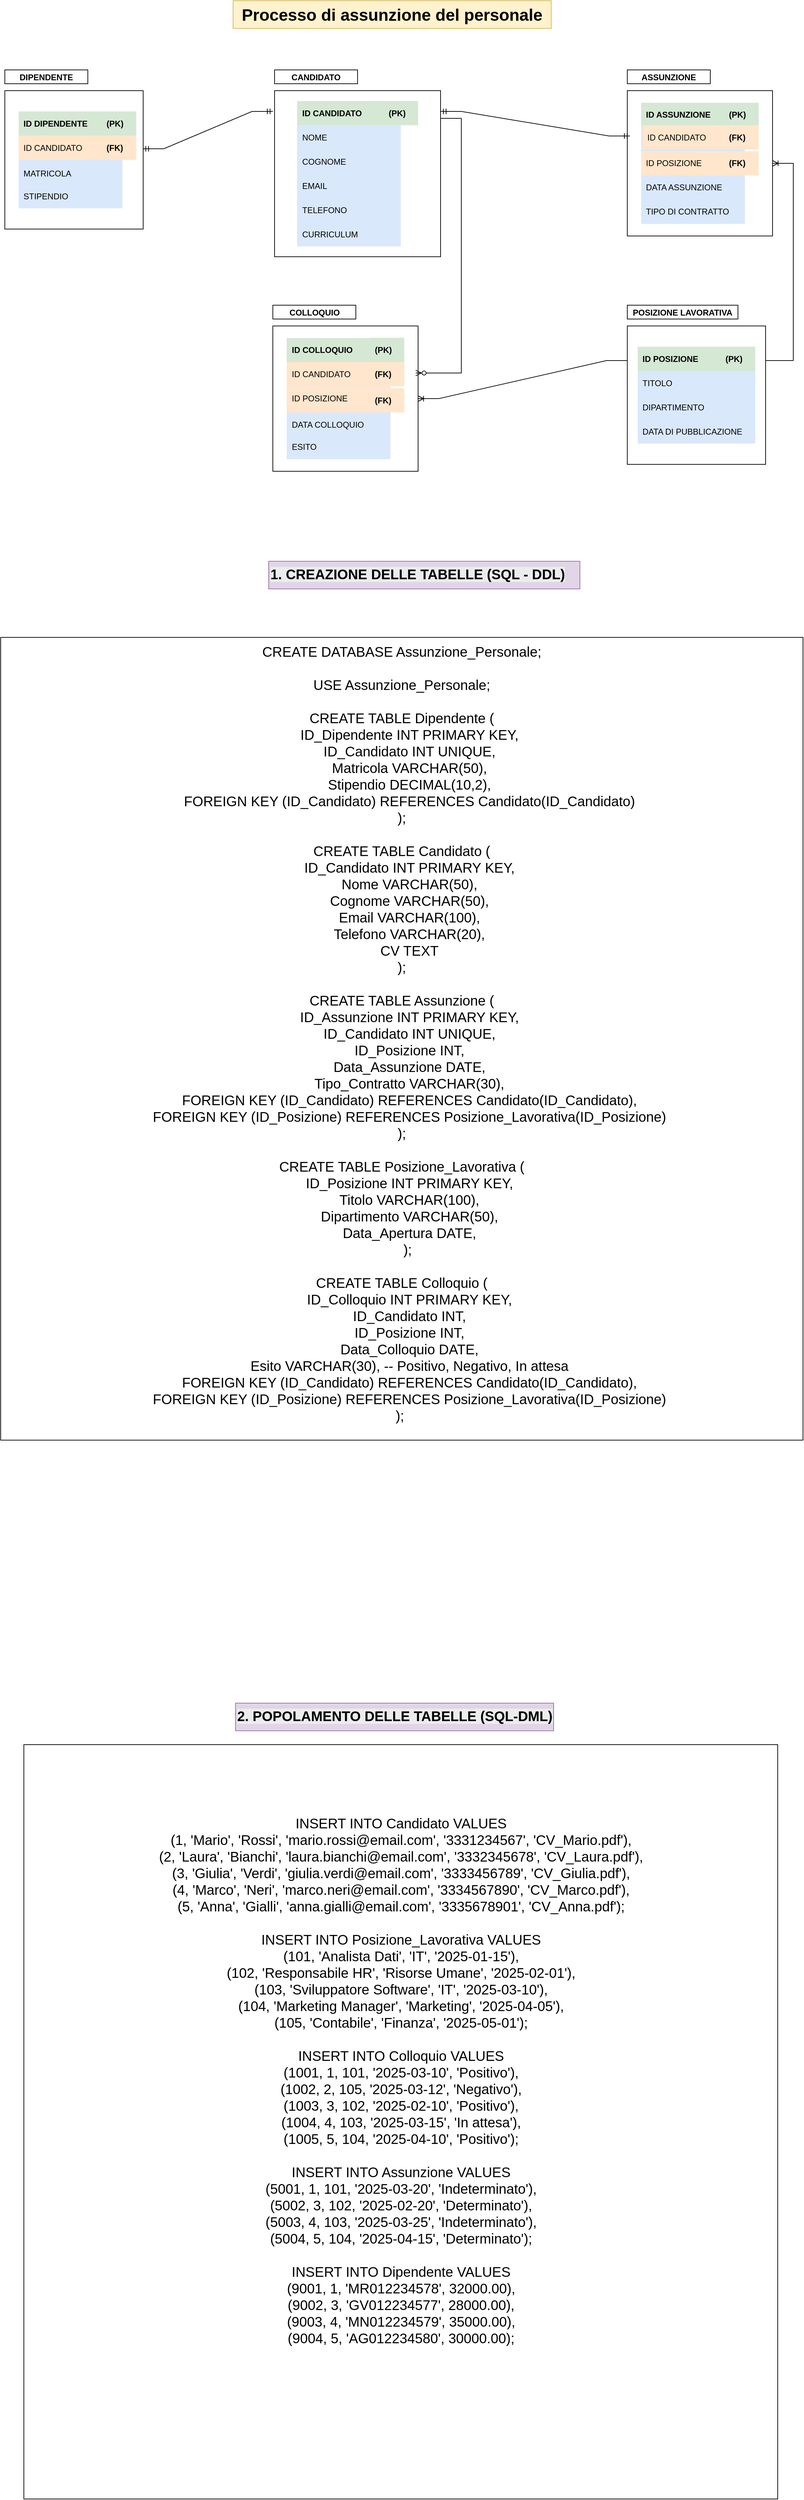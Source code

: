 <mxfile version="27.0.9">
  <diagram name="Pagina-1" id="3BAeEwWrzgMpJLtvFLtv">
    <mxGraphModel dx="2211" dy="622" grid="1" gridSize="10" guides="1" tooltips="1" connect="1" arrows="1" fold="1" page="1" pageScale="1" pageWidth="1169" pageHeight="827" math="0" shadow="0">
      <root>
        <mxCell id="0" />
        <mxCell id="1" parent="0" />
        <mxCell id="l8RalJSKUeOPsh2uQrL3-1" value="&lt;font style=&quot;font-size: 24px;&quot;&gt;&lt;b&gt;Processo di assunzione del personale&lt;/b&gt;&lt;/font&gt;" style="text;whiteSpace=wrap;html=1;fillColor=#fff2cc;strokeColor=#d6b656;align=center;" vertex="1" parent="1">
          <mxGeometry x="-824" y="40" width="460" height="40" as="geometry" />
        </mxCell>
        <mxCell id="l8RalJSKUeOPsh2uQrL3-2" value="" style="whiteSpace=wrap;html=1;aspect=fixed;" vertex="1" parent="1">
          <mxGeometry x="-764" y="170" width="240" height="240" as="geometry" />
        </mxCell>
        <mxCell id="l8RalJSKUeOPsh2uQrL3-3" value="" style="shape=table;startSize=0;container=1;collapsible=0;childLayout=tableLayout;fontSize=11;fillColor=none;strokeColor=none;fontStyle=1" vertex="1" parent="1">
          <mxGeometry x="-731.5" y="185" width="150" height="140" as="geometry" />
        </mxCell>
        <mxCell id="l8RalJSKUeOPsh2uQrL3-4" value="" style="shape=tableRow;horizontal=0;startSize=0;swimlaneHead=0;swimlaneBody=0;strokeColor=inherit;top=0;left=0;bottom=0;right=0;collapsible=0;dropTarget=0;fillColor=none;points=[[0,0.5],[1,0.5]];portConstraint=eastwest;fontSize=16;" vertex="1" parent="l8RalJSKUeOPsh2uQrL3-3">
          <mxGeometry width="150" height="35" as="geometry" />
        </mxCell>
        <mxCell id="l8RalJSKUeOPsh2uQrL3-5" value="ID CANDIDATO" style="shape=partialRectangle;html=1;whiteSpace=wrap;connectable=0;strokeColor=#82b366;overflow=hidden;fillColor=#d5e8d4;top=0;left=0;bottom=0;right=0;pointerEvents=1;fontSize=12;align=left;spacingLeft=5;fontStyle=1" vertex="1" parent="l8RalJSKUeOPsh2uQrL3-4">
          <mxGeometry width="150" height="35" as="geometry">
            <mxRectangle width="150" height="35" as="alternateBounds" />
          </mxGeometry>
        </mxCell>
        <mxCell id="l8RalJSKUeOPsh2uQrL3-6" value="" style="shape=tableRow;horizontal=0;startSize=0;swimlaneHead=0;swimlaneBody=0;strokeColor=inherit;top=0;left=0;bottom=0;right=0;collapsible=0;dropTarget=0;fillColor=none;points=[[0,0.5],[1,0.5]];portConstraint=eastwest;fontSize=16;" vertex="1" parent="l8RalJSKUeOPsh2uQrL3-3">
          <mxGeometry y="35" width="150" height="35" as="geometry" />
        </mxCell>
        <mxCell id="l8RalJSKUeOPsh2uQrL3-7" value="NOME" style="shape=partialRectangle;html=1;whiteSpace=wrap;connectable=0;strokeColor=#6c8ebf;overflow=hidden;fillColor=#dae8fc;top=0;left=0;bottom=0;right=0;pointerEvents=1;fontSize=12;align=left;spacingLeft=5;" vertex="1" parent="l8RalJSKUeOPsh2uQrL3-6">
          <mxGeometry width="150" height="35" as="geometry">
            <mxRectangle width="150" height="35" as="alternateBounds" />
          </mxGeometry>
        </mxCell>
        <mxCell id="l8RalJSKUeOPsh2uQrL3-8" value="" style="shape=tableRow;horizontal=0;startSize=0;swimlaneHead=0;swimlaneBody=0;strokeColor=inherit;top=0;left=0;bottom=0;right=0;collapsible=0;dropTarget=0;fillColor=none;points=[[0,0.5],[1,0.5]];portConstraint=eastwest;fontSize=16;" vertex="1" parent="l8RalJSKUeOPsh2uQrL3-3">
          <mxGeometry y="70" width="150" height="35" as="geometry" />
        </mxCell>
        <mxCell id="l8RalJSKUeOPsh2uQrL3-9" value="COGNOME" style="shape=partialRectangle;html=1;whiteSpace=wrap;connectable=0;strokeColor=#6c8ebf;overflow=hidden;fillColor=#dae8fc;top=0;left=0;bottom=0;right=0;pointerEvents=1;fontSize=12;align=left;spacingLeft=5;" vertex="1" parent="l8RalJSKUeOPsh2uQrL3-8">
          <mxGeometry width="150" height="35" as="geometry">
            <mxRectangle width="150" height="35" as="alternateBounds" />
          </mxGeometry>
        </mxCell>
        <mxCell id="l8RalJSKUeOPsh2uQrL3-10" style="shape=tableRow;horizontal=0;startSize=0;swimlaneHead=0;swimlaneBody=0;strokeColor=inherit;top=0;left=0;bottom=0;right=0;collapsible=0;dropTarget=0;fillColor=none;points=[[0,0.5],[1,0.5]];portConstraint=eastwest;fontSize=16;" vertex="1" parent="l8RalJSKUeOPsh2uQrL3-3">
          <mxGeometry y="105" width="150" height="35" as="geometry" />
        </mxCell>
        <mxCell id="l8RalJSKUeOPsh2uQrL3-11" value="EMAIL" style="shape=partialRectangle;html=1;whiteSpace=wrap;connectable=0;strokeColor=#6c8ebf;overflow=hidden;fillColor=#dae8fc;top=0;left=0;bottom=0;right=0;pointerEvents=1;fontSize=12;align=left;spacingLeft=5;" vertex="1" parent="l8RalJSKUeOPsh2uQrL3-10">
          <mxGeometry width="150" height="35" as="geometry">
            <mxRectangle width="150" height="35" as="alternateBounds" />
          </mxGeometry>
        </mxCell>
        <mxCell id="l8RalJSKUeOPsh2uQrL3-12" value="TELEFONO" style="shape=partialRectangle;html=1;whiteSpace=wrap;connectable=0;strokeColor=#6c8ebf;overflow=hidden;fillColor=#dae8fc;top=0;left=0;bottom=0;right=0;pointerEvents=1;fontSize=12;align=left;spacingLeft=5;" vertex="1" parent="1">
          <mxGeometry x="-731.5" y="325" width="150" height="35" as="geometry">
            <mxRectangle width="150" height="35" as="alternateBounds" />
          </mxGeometry>
        </mxCell>
        <mxCell id="l8RalJSKUeOPsh2uQrL3-13" value="&lt;b&gt;CANDIDATO&lt;/b&gt;" style="rounded=0;whiteSpace=wrap;html=1;verticalAlign=bottom;" vertex="1" parent="1">
          <mxGeometry x="-764" y="140" width="120" height="20" as="geometry" />
        </mxCell>
        <mxCell id="l8RalJSKUeOPsh2uQrL3-14" value="&lt;b&gt;POSIZIONE LAVORATIVA&lt;/b&gt;" style="rounded=0;whiteSpace=wrap;html=1;verticalAlign=bottom;" vertex="1" parent="1">
          <mxGeometry x="-254" y="480" width="160" height="20" as="geometry" />
        </mxCell>
        <mxCell id="l8RalJSKUeOPsh2uQrL3-15" value="" style="whiteSpace=wrap;html=1;aspect=fixed;" vertex="1" parent="1">
          <mxGeometry x="-254" y="510" width="200" height="200" as="geometry" />
        </mxCell>
        <mxCell id="l8RalJSKUeOPsh2uQrL3-16" value="" style="shape=table;startSize=0;container=1;collapsible=0;childLayout=tableLayout;fontSize=11;fillColor=none;strokeColor=none;fontStyle=1" vertex="1" parent="1">
          <mxGeometry x="-239" y="540" width="170" height="140" as="geometry" />
        </mxCell>
        <mxCell id="l8RalJSKUeOPsh2uQrL3-17" value="" style="shape=tableRow;horizontal=0;startSize=0;swimlaneHead=0;swimlaneBody=0;strokeColor=inherit;top=0;left=0;bottom=0;right=0;collapsible=0;dropTarget=0;fillColor=none;points=[[0,0.5],[1,0.5]];portConstraint=eastwest;fontSize=16;" vertex="1" parent="l8RalJSKUeOPsh2uQrL3-16">
          <mxGeometry width="170" height="35" as="geometry" />
        </mxCell>
        <mxCell id="l8RalJSKUeOPsh2uQrL3-18" value="ID POSIZIONE" style="shape=partialRectangle;html=1;whiteSpace=wrap;connectable=0;strokeColor=#82b366;overflow=hidden;fillColor=#d5e8d4;top=0;left=0;bottom=0;right=0;pointerEvents=1;fontSize=12;align=left;spacingLeft=5;fontStyle=1" vertex="1" parent="l8RalJSKUeOPsh2uQrL3-17">
          <mxGeometry width="170" height="35" as="geometry">
            <mxRectangle width="170" height="35" as="alternateBounds" />
          </mxGeometry>
        </mxCell>
        <mxCell id="l8RalJSKUeOPsh2uQrL3-19" value="" style="shape=tableRow;horizontal=0;startSize=0;swimlaneHead=0;swimlaneBody=0;strokeColor=inherit;top=0;left=0;bottom=0;right=0;collapsible=0;dropTarget=0;fillColor=none;points=[[0,0.5],[1,0.5]];portConstraint=eastwest;fontSize=16;" vertex="1" parent="l8RalJSKUeOPsh2uQrL3-16">
          <mxGeometry y="35" width="170" height="35" as="geometry" />
        </mxCell>
        <mxCell id="l8RalJSKUeOPsh2uQrL3-20" value="TITOLO&lt;span style=&quot;white-space: pre;&quot;&gt;&#x9;&lt;/span&gt;" style="shape=partialRectangle;html=1;whiteSpace=wrap;connectable=0;strokeColor=#6c8ebf;overflow=hidden;fillColor=#dae8fc;top=0;left=0;bottom=0;right=0;pointerEvents=1;fontSize=12;align=left;spacingLeft=5;" vertex="1" parent="l8RalJSKUeOPsh2uQrL3-19">
          <mxGeometry width="170" height="35" as="geometry">
            <mxRectangle width="170" height="35" as="alternateBounds" />
          </mxGeometry>
        </mxCell>
        <mxCell id="l8RalJSKUeOPsh2uQrL3-21" value="" style="shape=tableRow;horizontal=0;startSize=0;swimlaneHead=0;swimlaneBody=0;strokeColor=inherit;top=0;left=0;bottom=0;right=0;collapsible=0;dropTarget=0;fillColor=none;points=[[0,0.5],[1,0.5]];portConstraint=eastwest;fontSize=16;" vertex="1" parent="l8RalJSKUeOPsh2uQrL3-16">
          <mxGeometry y="70" width="170" height="35" as="geometry" />
        </mxCell>
        <mxCell id="l8RalJSKUeOPsh2uQrL3-22" value="DIPARTIMENTO" style="shape=partialRectangle;html=1;whiteSpace=wrap;connectable=0;strokeColor=#6c8ebf;overflow=hidden;fillColor=#dae8fc;top=0;left=0;bottom=0;right=0;pointerEvents=1;fontSize=12;align=left;spacingLeft=5;" vertex="1" parent="l8RalJSKUeOPsh2uQrL3-21">
          <mxGeometry width="170" height="35" as="geometry">
            <mxRectangle width="170" height="35" as="alternateBounds" />
          </mxGeometry>
        </mxCell>
        <mxCell id="l8RalJSKUeOPsh2uQrL3-23" style="shape=tableRow;horizontal=0;startSize=0;swimlaneHead=0;swimlaneBody=0;strokeColor=inherit;top=0;left=0;bottom=0;right=0;collapsible=0;dropTarget=0;fillColor=none;points=[[0,0.5],[1,0.5]];portConstraint=eastwest;fontSize=16;" vertex="1" parent="l8RalJSKUeOPsh2uQrL3-16">
          <mxGeometry y="105" width="170" height="35" as="geometry" />
        </mxCell>
        <mxCell id="l8RalJSKUeOPsh2uQrL3-24" value="DATA DI PUBBLICAZIONE" style="shape=partialRectangle;html=1;whiteSpace=wrap;connectable=0;strokeColor=#6c8ebf;overflow=hidden;fillColor=#dae8fc;top=0;left=0;bottom=0;right=0;pointerEvents=1;fontSize=12;align=left;spacingLeft=5;" vertex="1" parent="l8RalJSKUeOPsh2uQrL3-23">
          <mxGeometry width="170" height="35" as="geometry">
            <mxRectangle width="170" height="35" as="alternateBounds" />
          </mxGeometry>
        </mxCell>
        <mxCell id="l8RalJSKUeOPsh2uQrL3-25" value="CURRICULUM" style="shape=partialRectangle;html=1;whiteSpace=wrap;connectable=0;strokeColor=#6c8ebf;overflow=hidden;fillColor=#dae8fc;top=0;left=0;bottom=0;right=0;pointerEvents=1;fontSize=12;align=left;spacingLeft=5;" vertex="1" parent="1">
          <mxGeometry x="-731.5" y="360" width="150" height="35" as="geometry">
            <mxRectangle width="150" height="35" as="alternateBounds" />
          </mxGeometry>
        </mxCell>
        <mxCell id="l8RalJSKUeOPsh2uQrL3-26" value="" style="whiteSpace=wrap;html=1;aspect=fixed;" vertex="1" parent="1">
          <mxGeometry x="-766.5" y="510" width="210" height="210" as="geometry" />
        </mxCell>
        <mxCell id="l8RalJSKUeOPsh2uQrL3-27" value="&lt;b&gt;COLLOQUIO&lt;/b&gt;" style="rounded=0;whiteSpace=wrap;html=1;align=center;labelPosition=center;verticalLabelPosition=middle;verticalAlign=bottom;" vertex="1" parent="1">
          <mxGeometry x="-766.5" y="480" width="120" height="20" as="geometry" />
        </mxCell>
        <mxCell id="l8RalJSKUeOPsh2uQrL3-28" value="" style="shape=table;startSize=0;container=1;collapsible=0;childLayout=tableLayout;fontSize=11;fillColor=none;strokeColor=none;fontStyle=1" vertex="1" parent="1">
          <mxGeometry x="-746.5" y="527.5" width="150" height="140" as="geometry" />
        </mxCell>
        <mxCell id="l8RalJSKUeOPsh2uQrL3-29" value="" style="shape=tableRow;horizontal=0;startSize=0;swimlaneHead=0;swimlaneBody=0;strokeColor=inherit;top=0;left=0;bottom=0;right=0;collapsible=0;dropTarget=0;fillColor=none;points=[[0,0.5],[1,0.5]];portConstraint=eastwest;fontSize=16;" vertex="1" parent="l8RalJSKUeOPsh2uQrL3-28">
          <mxGeometry width="150" height="35" as="geometry" />
        </mxCell>
        <mxCell id="l8RalJSKUeOPsh2uQrL3-30" value="ID COLLOQUIO" style="shape=partialRectangle;html=1;whiteSpace=wrap;connectable=0;strokeColor=#82b366;overflow=hidden;fillColor=#d5e8d4;top=0;left=0;bottom=0;right=0;pointerEvents=1;fontSize=12;align=left;spacingLeft=5;fontStyle=1" vertex="1" parent="l8RalJSKUeOPsh2uQrL3-29">
          <mxGeometry width="150" height="35" as="geometry">
            <mxRectangle width="150" height="35" as="alternateBounds" />
          </mxGeometry>
        </mxCell>
        <mxCell id="l8RalJSKUeOPsh2uQrL3-31" value="" style="shape=tableRow;horizontal=0;startSize=0;swimlaneHead=0;swimlaneBody=0;strokeColor=inherit;top=0;left=0;bottom=0;right=0;collapsible=0;dropTarget=0;fillColor=none;points=[[0,0.5],[1,0.5]];portConstraint=eastwest;fontSize=16;" vertex="1" parent="l8RalJSKUeOPsh2uQrL3-28">
          <mxGeometry y="35" width="150" height="35" as="geometry" />
        </mxCell>
        <mxCell id="l8RalJSKUeOPsh2uQrL3-32" value="" style="shape=partialRectangle;html=1;whiteSpace=wrap;connectable=0;strokeColor=#6c8ebf;overflow=hidden;fillColor=#dae8fc;top=0;left=0;bottom=0;right=0;pointerEvents=1;fontSize=12;align=left;spacingLeft=5;" vertex="1" parent="l8RalJSKUeOPsh2uQrL3-31">
          <mxGeometry width="150" height="35" as="geometry">
            <mxRectangle width="150" height="35" as="alternateBounds" />
          </mxGeometry>
        </mxCell>
        <mxCell id="l8RalJSKUeOPsh2uQrL3-33" value="" style="shape=tableRow;horizontal=0;startSize=0;swimlaneHead=0;swimlaneBody=0;strokeColor=inherit;top=0;left=0;bottom=0;right=0;collapsible=0;dropTarget=0;fillColor=none;points=[[0,0.5],[1,0.5]];portConstraint=eastwest;fontSize=16;" vertex="1" parent="l8RalJSKUeOPsh2uQrL3-28">
          <mxGeometry y="70" width="150" height="35" as="geometry" />
        </mxCell>
        <mxCell id="l8RalJSKUeOPsh2uQrL3-34" value="" style="shape=partialRectangle;html=1;whiteSpace=wrap;connectable=0;strokeColor=#6c8ebf;overflow=hidden;fillColor=#dae8fc;top=0;left=0;bottom=0;right=0;pointerEvents=1;fontSize=12;align=left;spacingLeft=5;" vertex="1" parent="l8RalJSKUeOPsh2uQrL3-33">
          <mxGeometry width="150" height="35" as="geometry">
            <mxRectangle width="150" height="35" as="alternateBounds" />
          </mxGeometry>
        </mxCell>
        <mxCell id="l8RalJSKUeOPsh2uQrL3-35" style="shape=tableRow;horizontal=0;startSize=0;swimlaneHead=0;swimlaneBody=0;strokeColor=inherit;top=0;left=0;bottom=0;right=0;collapsible=0;dropTarget=0;fillColor=none;points=[[0,0.5],[1,0.5]];portConstraint=eastwest;fontSize=16;" vertex="1" parent="l8RalJSKUeOPsh2uQrL3-28">
          <mxGeometry y="105" width="150" height="35" as="geometry" />
        </mxCell>
        <mxCell id="l8RalJSKUeOPsh2uQrL3-36" value="" style="shape=partialRectangle;html=1;whiteSpace=wrap;connectable=0;strokeColor=#d79b00;overflow=hidden;fillColor=#ffe6cc;top=0;left=0;bottom=0;right=0;pointerEvents=1;fontSize=12;align=left;spacingLeft=5;" vertex="1" parent="l8RalJSKUeOPsh2uQrL3-35">
          <mxGeometry width="150" height="35" as="geometry">
            <mxRectangle width="150" height="35" as="alternateBounds" />
          </mxGeometry>
        </mxCell>
        <mxCell id="l8RalJSKUeOPsh2uQrL3-37" value="(PK)" style="shape=partialRectangle;html=1;whiteSpace=wrap;connectable=0;strokeColor=light-dark(#000000, #446e2c);overflow=hidden;fillColor=#d5e8d4;top=0;left=0;bottom=0;right=0;pointerEvents=1;fontSize=12;align=left;spacingLeft=5;fontStyle=1;labelBorderColor=none;" vertex="1" parent="1">
          <mxGeometry x="-606.5" y="185" width="50" height="35" as="geometry">
            <mxRectangle width="150" height="35" as="alternateBounds" />
          </mxGeometry>
        </mxCell>
        <mxCell id="l8RalJSKUeOPsh2uQrL3-38" value="(PK)" style="shape=partialRectangle;html=1;whiteSpace=wrap;connectable=0;strokeColor=light-dark(#000000, #446e2c);overflow=hidden;fillColor=#d5e8d4;top=0;left=0;bottom=0;right=0;pointerEvents=1;fontSize=12;align=left;spacingLeft=5;fontStyle=1;labelBorderColor=none;" vertex="1" parent="1">
          <mxGeometry x="-119" y="540" width="50" height="35" as="geometry">
            <mxRectangle width="150" height="35" as="alternateBounds" />
          </mxGeometry>
        </mxCell>
        <mxCell id="l8RalJSKUeOPsh2uQrL3-39" value="(PK)" style="shape=partialRectangle;html=1;whiteSpace=wrap;connectable=0;strokeColor=light-dark(#000000, #446e2c);overflow=hidden;fillColor=#d5e8d4;top=0;left=0;bottom=0;right=0;pointerEvents=1;fontSize=12;align=left;spacingLeft=5;fontStyle=1;labelBorderColor=none;" vertex="1" parent="1">
          <mxGeometry x="-626.5" y="527" width="50" height="35" as="geometry">
            <mxRectangle width="150" height="35" as="alternateBounds" />
          </mxGeometry>
        </mxCell>
        <mxCell id="l8RalJSKUeOPsh2uQrL3-40" value="&lt;b&gt;ASSUNZIONE&lt;/b&gt;" style="rounded=0;whiteSpace=wrap;html=1;verticalAlign=bottom;" vertex="1" parent="1">
          <mxGeometry x="-254" y="140" width="120" height="20" as="geometry" />
        </mxCell>
        <mxCell id="l8RalJSKUeOPsh2uQrL3-41" value="" style="whiteSpace=wrap;html=1;aspect=fixed;" vertex="1" parent="1">
          <mxGeometry x="-254" y="170" width="210" height="210" as="geometry" />
        </mxCell>
        <mxCell id="l8RalJSKUeOPsh2uQrL3-42" value="" style="shape=table;startSize=0;container=1;collapsible=0;childLayout=tableLayout;fontSize=11;fillColor=none;strokeColor=none;fontStyle=1" vertex="1" parent="1">
          <mxGeometry x="-234" y="187.5" width="150" height="140" as="geometry" />
        </mxCell>
        <mxCell id="l8RalJSKUeOPsh2uQrL3-43" value="" style="shape=tableRow;horizontal=0;startSize=0;swimlaneHead=0;swimlaneBody=0;strokeColor=inherit;top=0;left=0;bottom=0;right=0;collapsible=0;dropTarget=0;fillColor=none;points=[[0,0.5],[1,0.5]];portConstraint=eastwest;fontSize=16;" vertex="1" parent="l8RalJSKUeOPsh2uQrL3-42">
          <mxGeometry width="150" height="35" as="geometry" />
        </mxCell>
        <mxCell id="l8RalJSKUeOPsh2uQrL3-44" value="ID ASSUNZIONE" style="shape=partialRectangle;html=1;whiteSpace=wrap;connectable=0;strokeColor=#82b366;overflow=hidden;fillColor=#d5e8d4;top=0;left=0;bottom=0;right=0;pointerEvents=1;fontSize=12;align=left;spacingLeft=5;fontStyle=1" vertex="1" parent="l8RalJSKUeOPsh2uQrL3-43">
          <mxGeometry width="150" height="35" as="geometry">
            <mxRectangle width="150" height="35" as="alternateBounds" />
          </mxGeometry>
        </mxCell>
        <mxCell id="l8RalJSKUeOPsh2uQrL3-45" value="" style="shape=tableRow;horizontal=0;startSize=0;swimlaneHead=0;swimlaneBody=0;strokeColor=inherit;top=0;left=0;bottom=0;right=0;collapsible=0;dropTarget=0;fillColor=none;points=[[0,0.5],[1,0.5]];portConstraint=eastwest;fontSize=16;" vertex="1" parent="l8RalJSKUeOPsh2uQrL3-42">
          <mxGeometry y="35" width="150" height="35" as="geometry" />
        </mxCell>
        <mxCell id="l8RalJSKUeOPsh2uQrL3-46" value="" style="shape=partialRectangle;html=1;whiteSpace=wrap;connectable=0;strokeColor=#6c8ebf;overflow=hidden;fillColor=#dae8fc;top=0;left=0;bottom=0;right=0;pointerEvents=1;fontSize=12;align=left;spacingLeft=5;" vertex="1" parent="l8RalJSKUeOPsh2uQrL3-45">
          <mxGeometry width="150" height="35" as="geometry">
            <mxRectangle width="150" height="35" as="alternateBounds" />
          </mxGeometry>
        </mxCell>
        <mxCell id="l8RalJSKUeOPsh2uQrL3-47" value="" style="shape=tableRow;horizontal=0;startSize=0;swimlaneHead=0;swimlaneBody=0;strokeColor=inherit;top=0;left=0;bottom=0;right=0;collapsible=0;dropTarget=0;fillColor=none;points=[[0,0.5],[1,0.5]];portConstraint=eastwest;fontSize=16;" vertex="1" parent="l8RalJSKUeOPsh2uQrL3-42">
          <mxGeometry y="70" width="150" height="35" as="geometry" />
        </mxCell>
        <mxCell id="l8RalJSKUeOPsh2uQrL3-48" value="" style="shape=partialRectangle;html=1;whiteSpace=wrap;connectable=0;strokeColor=#6c8ebf;overflow=hidden;fillColor=#dae8fc;top=0;left=0;bottom=0;right=0;pointerEvents=1;fontSize=12;align=left;spacingLeft=5;" vertex="1" parent="l8RalJSKUeOPsh2uQrL3-47">
          <mxGeometry width="150" height="35" as="geometry">
            <mxRectangle width="150" height="35" as="alternateBounds" />
          </mxGeometry>
        </mxCell>
        <mxCell id="l8RalJSKUeOPsh2uQrL3-49" style="shape=tableRow;horizontal=0;startSize=0;swimlaneHead=0;swimlaneBody=0;strokeColor=inherit;top=0;left=0;bottom=0;right=0;collapsible=0;dropTarget=0;fillColor=none;points=[[0,0.5],[1,0.5]];portConstraint=eastwest;fontSize=16;" vertex="1" parent="l8RalJSKUeOPsh2uQrL3-42">
          <mxGeometry y="105" width="150" height="35" as="geometry" />
        </mxCell>
        <mxCell id="l8RalJSKUeOPsh2uQrL3-50" value="" style="shape=partialRectangle;html=1;whiteSpace=wrap;connectable=0;strokeColor=#d79b00;overflow=hidden;fillColor=#ffe6cc;top=0;left=0;bottom=0;right=0;pointerEvents=1;fontSize=12;align=left;spacingLeft=5;" vertex="1" parent="l8RalJSKUeOPsh2uQrL3-49">
          <mxGeometry width="150" height="35" as="geometry">
            <mxRectangle width="150" height="35" as="alternateBounds" />
          </mxGeometry>
        </mxCell>
        <mxCell id="l8RalJSKUeOPsh2uQrL3-51" value="(PK)" style="shape=partialRectangle;html=1;whiteSpace=wrap;connectable=0;strokeColor=light-dark(#000000, #446e2c);overflow=hidden;fillColor=#d5e8d4;top=0;left=0;bottom=0;right=0;pointerEvents=1;fontSize=12;align=left;spacingLeft=5;fontStyle=1;labelBorderColor=none;" vertex="1" parent="1">
          <mxGeometry x="-114" y="187.5" width="50" height="35" as="geometry">
            <mxRectangle width="150" height="35" as="alternateBounds" />
          </mxGeometry>
        </mxCell>
        <mxCell id="l8RalJSKUeOPsh2uQrL3-52" value="&lt;b&gt;DIPENDENTE&lt;/b&gt;" style="rounded=0;whiteSpace=wrap;html=1;verticalAlign=bottom;" vertex="1" parent="1">
          <mxGeometry x="-1154" y="140" width="120" height="20" as="geometry" />
        </mxCell>
        <mxCell id="l8RalJSKUeOPsh2uQrL3-53" value="" style="whiteSpace=wrap;html=1;aspect=fixed;" vertex="1" parent="1">
          <mxGeometry x="-1154" y="170" width="200" height="200" as="geometry" />
        </mxCell>
        <mxCell id="l8RalJSKUeOPsh2uQrL3-54" value="" style="shape=table;startSize=0;container=1;collapsible=0;childLayout=tableLayout;fontSize=11;fillColor=none;strokeColor=none;fontStyle=1" vertex="1" parent="1">
          <mxGeometry x="-1134" y="200" width="150" height="140" as="geometry" />
        </mxCell>
        <mxCell id="l8RalJSKUeOPsh2uQrL3-55" value="" style="shape=tableRow;horizontal=0;startSize=0;swimlaneHead=0;swimlaneBody=0;strokeColor=inherit;top=0;left=0;bottom=0;right=0;collapsible=0;dropTarget=0;fillColor=none;points=[[0,0.5],[1,0.5]];portConstraint=eastwest;fontSize=16;" vertex="1" parent="l8RalJSKUeOPsh2uQrL3-54">
          <mxGeometry width="150" height="35" as="geometry" />
        </mxCell>
        <mxCell id="l8RalJSKUeOPsh2uQrL3-56" value="ID DIPENDENTE" style="shape=partialRectangle;html=1;whiteSpace=wrap;connectable=0;strokeColor=#82b366;overflow=hidden;fillColor=#d5e8d4;top=0;left=0;bottom=0;right=0;pointerEvents=1;fontSize=12;align=left;spacingLeft=5;fontStyle=1" vertex="1" parent="l8RalJSKUeOPsh2uQrL3-55">
          <mxGeometry width="150" height="35" as="geometry">
            <mxRectangle width="150" height="35" as="alternateBounds" />
          </mxGeometry>
        </mxCell>
        <mxCell id="l8RalJSKUeOPsh2uQrL3-57" value="" style="shape=tableRow;horizontal=0;startSize=0;swimlaneHead=0;swimlaneBody=0;strokeColor=inherit;top=0;left=0;bottom=0;right=0;collapsible=0;dropTarget=0;fillColor=none;points=[[0,0.5],[1,0.5]];portConstraint=eastwest;fontSize=16;" vertex="1" parent="l8RalJSKUeOPsh2uQrL3-54">
          <mxGeometry y="35" width="150" height="35" as="geometry" />
        </mxCell>
        <mxCell id="l8RalJSKUeOPsh2uQrL3-58" value="" style="shape=partialRectangle;html=1;whiteSpace=wrap;connectable=0;strokeColor=#6c8ebf;overflow=hidden;fillColor=#dae8fc;top=0;left=0;bottom=0;right=0;pointerEvents=1;fontSize=12;align=left;spacingLeft=5;" vertex="1" parent="l8RalJSKUeOPsh2uQrL3-57">
          <mxGeometry width="150" height="35" as="geometry">
            <mxRectangle width="150" height="35" as="alternateBounds" />
          </mxGeometry>
        </mxCell>
        <mxCell id="l8RalJSKUeOPsh2uQrL3-59" value="" style="shape=tableRow;horizontal=0;startSize=0;swimlaneHead=0;swimlaneBody=0;strokeColor=inherit;top=0;left=0;bottom=0;right=0;collapsible=0;dropTarget=0;fillColor=none;points=[[0,0.5],[1,0.5]];portConstraint=eastwest;fontSize=16;" vertex="1" parent="l8RalJSKUeOPsh2uQrL3-54">
          <mxGeometry y="70" width="150" height="35" as="geometry" />
        </mxCell>
        <mxCell id="l8RalJSKUeOPsh2uQrL3-60" value="" style="shape=partialRectangle;html=1;whiteSpace=wrap;connectable=0;strokeColor=#6c8ebf;overflow=hidden;fillColor=#dae8fc;top=0;left=0;bottom=0;right=0;pointerEvents=1;fontSize=12;align=left;spacingLeft=5;" vertex="1" parent="l8RalJSKUeOPsh2uQrL3-59">
          <mxGeometry width="150" height="35" as="geometry">
            <mxRectangle width="150" height="35" as="alternateBounds" />
          </mxGeometry>
        </mxCell>
        <mxCell id="l8RalJSKUeOPsh2uQrL3-61" style="shape=tableRow;horizontal=0;startSize=0;swimlaneHead=0;swimlaneBody=0;strokeColor=inherit;top=0;left=0;bottom=0;right=0;collapsible=0;dropTarget=0;fillColor=none;points=[[0,0.5],[1,0.5]];portConstraint=eastwest;fontSize=16;" vertex="1" parent="l8RalJSKUeOPsh2uQrL3-54">
          <mxGeometry y="105" width="150" height="35" as="geometry" />
        </mxCell>
        <mxCell id="l8RalJSKUeOPsh2uQrL3-62" value="" style="shape=partialRectangle;html=1;whiteSpace=wrap;connectable=0;strokeColor=#d79b00;overflow=hidden;fillColor=#ffe6cc;top=0;left=0;bottom=0;right=0;pointerEvents=1;fontSize=12;align=left;spacingLeft=5;" vertex="1" parent="l8RalJSKUeOPsh2uQrL3-61">
          <mxGeometry width="150" height="35" as="geometry">
            <mxRectangle width="150" height="35" as="alternateBounds" />
          </mxGeometry>
        </mxCell>
        <mxCell id="l8RalJSKUeOPsh2uQrL3-63" value="(PK)" style="shape=partialRectangle;html=1;whiteSpace=wrap;connectable=0;strokeColor=light-dark(#000000, #446e2c);overflow=hidden;fillColor=#d5e8d4;top=0;left=0;bottom=0;right=0;pointerEvents=1;fontSize=12;align=left;spacingLeft=5;fontStyle=1;labelBorderColor=none;" vertex="1" parent="1">
          <mxGeometry x="-1014" y="200" width="50" height="35" as="geometry">
            <mxRectangle width="150" height="35" as="alternateBounds" />
          </mxGeometry>
        </mxCell>
        <mxCell id="l8RalJSKUeOPsh2uQrL3-64" value="" style="edgeStyle=entityRelationEdgeStyle;fontSize=12;html=1;endArrow=ERzeroToMany;endFill=1;rounded=0;entryX=0.984;entryY=0.324;entryDx=0;entryDy=0;entryPerimeter=0;" edge="1" parent="1" target="l8RalJSKUeOPsh2uQrL3-26">
          <mxGeometry width="100" height="100" relative="1" as="geometry">
            <mxPoint x="-524" y="210" as="sourcePoint" />
            <mxPoint x="-424" y="110" as="targetPoint" />
            <Array as="points">
              <mxPoint x="-454" y="240" />
              <mxPoint x="-554" y="20" />
            </Array>
          </mxGeometry>
        </mxCell>
        <mxCell id="l8RalJSKUeOPsh2uQrL3-65" value="" style="edgeStyle=entityRelationEdgeStyle;fontSize=12;html=1;endArrow=ERoneToMany;rounded=0;entryX=1;entryY=0.5;entryDx=0;entryDy=0;exitX=0;exitY=0.25;exitDx=0;exitDy=0;" edge="1" parent="1" source="l8RalJSKUeOPsh2uQrL3-15" target="l8RalJSKUeOPsh2uQrL3-26">
          <mxGeometry width="100" height="100" relative="1" as="geometry">
            <mxPoint x="-354" y="220" as="sourcePoint" />
            <mxPoint x="-300" y="200" as="targetPoint" />
            <Array as="points">
              <mxPoint x="-234" y="960" />
              <mxPoint x="-474" y="410" />
              <mxPoint x="-354" y="550" />
              <mxPoint x="-334" y="470" />
              <mxPoint x="-394" y="460" />
              <mxPoint x="-244" y="210" />
              <mxPoint x="-274" y="210" />
            </Array>
          </mxGeometry>
        </mxCell>
        <mxCell id="l8RalJSKUeOPsh2uQrL3-66" value="" style="edgeStyle=entityRelationEdgeStyle;fontSize=12;html=1;endArrow=ERmandOne;startArrow=ERmandOne;rounded=0;entryX=0.018;entryY=0.312;entryDx=0;entryDy=0;entryPerimeter=0;" edge="1" parent="1" target="l8RalJSKUeOPsh2uQrL3-41">
          <mxGeometry width="100" height="100" relative="1" as="geometry">
            <mxPoint x="-524" y="200" as="sourcePoint" />
            <mxPoint x="-299.04" y="259.02" as="targetPoint" />
            <Array as="points">
              <mxPoint x="-504" y="276.52" />
              <mxPoint x="-454" y="96.52" />
              <mxPoint x="-504" y="306.52" />
              <mxPoint x="-574" y="-153.48" />
              <mxPoint x="-544" y="-123.48" />
              <mxPoint x="-384" y="110" />
              <mxPoint x="-494" y="-160.0" />
            </Array>
          </mxGeometry>
        </mxCell>
        <mxCell id="l8RalJSKUeOPsh2uQrL3-67" value="" style="edgeStyle=entityRelationEdgeStyle;fontSize=12;html=1;endArrow=ERmandOne;startArrow=ERmandOne;rounded=0;exitX=0.999;exitY=0.42;exitDx=0;exitDy=0;exitPerimeter=0;" edge="1" parent="1" source="l8RalJSKUeOPsh2uQrL3-53">
          <mxGeometry width="100" height="100" relative="1" as="geometry">
            <mxPoint x="-866.5" y="300" as="sourcePoint" />
            <mxPoint x="-766.5" y="200" as="targetPoint" />
            <Array as="points">
              <mxPoint x="-930" y="270" />
              <mxPoint x="-940" y="280" />
              <mxPoint x="-800" y="300" />
              <mxPoint x="-900" y="310" />
              <mxPoint x="-940" y="260" />
              <mxPoint x="-1014" y="310" />
              <mxPoint x="-784" y="800" />
              <mxPoint x="-694" y="820" />
              <mxPoint x="-766" y="820" />
            </Array>
          </mxGeometry>
        </mxCell>
        <mxCell id="l8RalJSKUeOPsh2uQrL3-68" value="" style="edgeStyle=entityRelationEdgeStyle;fontSize=12;html=1;endArrow=ERoneToMany;rounded=0;exitX=1;exitY=0.25;exitDx=0;exitDy=0;" edge="1" parent="1" source="l8RalJSKUeOPsh2uQrL3-15" target="l8RalJSKUeOPsh2uQrL3-41">
          <mxGeometry width="100" height="100" relative="1" as="geometry">
            <mxPoint x="-40" y="560" as="sourcePoint" />
            <mxPoint x="76" y="380" as="targetPoint" />
          </mxGeometry>
        </mxCell>
        <mxCell id="l8RalJSKUeOPsh2uQrL3-69" value="&lt;div style=&quot;font-size: 20px;&quot;&gt;&lt;br&gt;&lt;/div&gt;&lt;div style=&quot;font-size: 20px;&quot;&gt;&lt;br&gt;&lt;/div&gt;&lt;div style=&quot;font-size: 20px;&quot;&gt;CREATE DATABASE Assunzione_Personale;&lt;/div&gt;&lt;div style=&quot;font-size: 20px;&quot;&gt;&lt;br&gt;&lt;/div&gt;&lt;div style=&quot;font-size: 20px;&quot;&gt;USE Assunzione_Personale;&lt;/div&gt;&lt;div style=&quot;font-size: 20px;&quot;&gt;&lt;br&gt;&lt;/div&gt;&lt;div style=&quot;font-size: 20px;&quot;&gt;CREATE TABLE Dipendente (&lt;/div&gt;&lt;div style=&quot;font-size: 20px;&quot;&gt;&amp;nbsp; &amp;nbsp; ID_Dipendente INT PRIMARY KEY,&lt;/div&gt;&lt;div style=&quot;font-size: 20px;&quot;&gt;&amp;nbsp; &amp;nbsp; ID_Candidato INT UNIQUE,&lt;/div&gt;&lt;div style=&quot;font-size: 20px;&quot;&gt;&amp;nbsp; &amp;nbsp; Matricola VARCHAR(50),&lt;/div&gt;&lt;div style=&quot;font-size: 20px;&quot;&gt;&amp;nbsp; &amp;nbsp; Stipendio DECIMAL(10,2),&lt;br&gt;&lt;/div&gt;&lt;div style=&quot;font-size: 20px;&quot;&gt;&amp;nbsp; &amp;nbsp; FOREIGN KEY (ID_Candidato) REFERENCES Candidato(ID_Candidato)&lt;/div&gt;&lt;div&gt;&lt;font style=&quot;font-size: 20px;&quot;&gt;&lt;span style=&quot;background-color: transparent;&quot;&gt;);&lt;/span&gt;&lt;/font&gt;&lt;/div&gt;&lt;div&gt;&lt;font style=&quot;font-size: 20px;&quot;&gt;&lt;br&gt;&lt;/font&gt;&lt;/div&gt;&lt;div&gt;&lt;font style=&quot;font-size: 20px;&quot;&gt;CREATE TABLE Candidato (&lt;/font&gt;&lt;/div&gt;&lt;div&gt;&lt;font style=&quot;font-size: 20px;&quot;&gt;&amp;nbsp; &amp;nbsp; ID_Candidato INT PRIMARY KEY,&lt;/font&gt;&lt;/div&gt;&lt;div&gt;&lt;font style=&quot;font-size: 20px;&quot;&gt;&amp;nbsp; &amp;nbsp; Nome VARCHAR(50),&lt;/font&gt;&lt;/div&gt;&lt;div&gt;&lt;font style=&quot;font-size: 20px;&quot;&gt;&amp;nbsp; &amp;nbsp; Cognome VARCHAR(50),&lt;/font&gt;&lt;/div&gt;&lt;div&gt;&lt;font style=&quot;font-size: 20px;&quot;&gt;&amp;nbsp; &amp;nbsp; Email VARCHAR(100),&lt;/font&gt;&lt;/div&gt;&lt;div&gt;&lt;font style=&quot;font-size: 20px;&quot;&gt;&amp;nbsp; &amp;nbsp; Telefono VARCHAR(20),&lt;/font&gt;&lt;/div&gt;&lt;div&gt;&lt;font style=&quot;font-size: 20px;&quot;&gt;&amp;nbsp; &amp;nbsp; CV TEXT&lt;/font&gt;&lt;/div&gt;&lt;div&gt;&lt;font style=&quot;font-size: 20px;&quot;&gt;);&lt;/font&gt;&lt;/div&gt;&lt;div&gt;&lt;font style=&quot;font-size: 20px;&quot;&gt;&lt;br&gt;&lt;/font&gt;&lt;/div&gt;&lt;div&gt;&lt;font style=&quot;font-size: 20px;&quot;&gt;&lt;div&gt;CREATE TABLE Assunzione (&lt;/div&gt;&lt;div&gt;&amp;nbsp; &amp;nbsp; ID_Assunzione INT PRIMARY KEY,&lt;/div&gt;&lt;div&gt;&amp;nbsp; &amp;nbsp; ID_Candidato INT UNIQUE,&lt;/div&gt;&lt;div&gt;&amp;nbsp; &amp;nbsp; ID_Posizione INT,&lt;/div&gt;&lt;div&gt;&amp;nbsp; &amp;nbsp; Data_Assunzione DATE,&lt;/div&gt;&lt;div&gt;&amp;nbsp; &amp;nbsp; Tipo_Contratto VARCHAR(30),&lt;/div&gt;&lt;div&gt;&amp;nbsp; &amp;nbsp; FOREIGN KEY (ID_Candidato) REFERENCES Candidato(ID_Candidato),&lt;/div&gt;&lt;div&gt;&amp;nbsp; &amp;nbsp; FOREIGN KEY (ID_Posizione) REFERENCES Posizione_Lavorativa(ID_Posizione)&lt;/div&gt;&lt;div&gt;);&lt;/div&gt;&lt;/font&gt;&lt;/div&gt;&lt;div&gt;&lt;font style=&quot;font-size: 20px;&quot;&gt;&lt;br&gt;&lt;/font&gt;&lt;/div&gt;&lt;div&gt;&lt;font style=&quot;font-size: 20px;&quot;&gt;CREATE TABLE Posizione_Lavorativa (&lt;/font&gt;&lt;/div&gt;&lt;div&gt;&lt;font style=&quot;font-size: 20px;&quot;&gt;&amp;nbsp; &amp;nbsp; ID_Posizione INT PRIMARY KEY,&lt;/font&gt;&lt;/div&gt;&lt;div&gt;&lt;font style=&quot;font-size: 20px;&quot;&gt;&amp;nbsp; &amp;nbsp; Titolo VARCHAR(100),&lt;/font&gt;&lt;/div&gt;&lt;div&gt;&lt;font style=&quot;font-size: 20px;&quot;&gt;&amp;nbsp; &amp;nbsp; Dipartimento VARCHAR(50),&lt;/font&gt;&lt;/div&gt;&lt;div&gt;&lt;font style=&quot;font-size: 20px;&quot;&gt;&amp;nbsp; &amp;nbsp; Data_Apertura DATE,&lt;/font&gt;&lt;/div&gt;&lt;div&gt;&lt;font style=&quot;font-size: 20px;&quot;&gt;&amp;nbsp; &amp;nbsp;&lt;/font&gt;&lt;span style=&quot;font-size: 20px; background-color: transparent;&quot;&gt;);&lt;/span&gt;&lt;/div&gt;&lt;div&gt;&lt;span style=&quot;font-size: 20px; background-color: transparent;&quot;&gt;&lt;br&gt;&lt;/span&gt;&lt;/div&gt;&lt;div&gt;&lt;span style=&quot;font-size: 20px;&quot;&gt;CREATE TABLE Colloquio (&lt;/span&gt;&lt;/div&gt;&lt;div&gt;&lt;span style=&quot;font-size: 20px;&quot;&gt;&amp;nbsp; &amp;nbsp; ID_Colloquio INT PRIMARY KEY,&lt;/span&gt;&lt;/div&gt;&lt;div&gt;&lt;span style=&quot;font-size: 20px;&quot;&gt;&amp;nbsp; &amp;nbsp; ID_Candidato INT,&lt;/span&gt;&lt;/div&gt;&lt;div&gt;&lt;span style=&quot;font-size: 20px;&quot;&gt;&amp;nbsp; &amp;nbsp; ID_Posizione INT,&lt;/span&gt;&lt;/div&gt;&lt;div&gt;&lt;span style=&quot;font-size: 20px;&quot;&gt;&amp;nbsp; &amp;nbsp; Data_Colloquio DATE,&lt;/span&gt;&lt;/div&gt;&lt;div&gt;&lt;span style=&quot;font-size: 20px;&quot;&gt;&amp;nbsp; &amp;nbsp; Esito VARCHAR(30), -- Positivo, Negativo, In attesa&lt;/span&gt;&lt;/div&gt;&lt;div&gt;&lt;span style=&quot;font-size: 20px;&quot;&gt;&amp;nbsp; &amp;nbsp; FOREIGN KEY (ID_Candidato) REFERENCES Candidato(ID_Candidato),&lt;/span&gt;&lt;/div&gt;&lt;div&gt;&lt;span style=&quot;font-size: 20px;&quot;&gt;&amp;nbsp; &amp;nbsp; FOREIGN KEY (ID_Posizione) REFERENCES Posizione_Lavorativa(ID_Posizione)&lt;/span&gt;&lt;/div&gt;&lt;div&gt;&lt;span style=&quot;background-color: transparent; font-size: 20px;&quot;&gt;);&lt;/span&gt;&lt;span style=&quot;font-size: 20px; background-color: transparent;&quot;&gt;&amp;nbsp;&lt;/span&gt;&lt;/div&gt;&lt;div&gt;&lt;br&gt;&lt;/div&gt;&lt;div&gt;&lt;span style=&quot;background-color: transparent; font-size: 20px;&quot;&gt;&lt;div style=&quot;&quot;&gt;&lt;br&gt;&lt;/div&gt;&lt;div style=&quot;&quot;&gt;&lt;br&gt;&lt;/div&gt;&lt;/span&gt;&lt;/div&gt;" style="whiteSpace=wrap;html=1;aspect=fixed;" vertex="1" parent="1">
          <mxGeometry x="-1160" y="960" width="1160" height="1160" as="geometry" />
        </mxCell>
        <mxCell id="l8RalJSKUeOPsh2uQrL3-70" value="&lt;span style=&quot;color: rgb(0, 0, 0); font-family: Helvetica; font-style: normal; font-variant-ligatures: normal; font-variant-caps: normal; letter-spacing: normal; orphans: 2; text-align: center; text-indent: 0px; text-transform: none; widows: 2; word-spacing: 0px; -webkit-text-stroke-width: 0px; white-space: normal; background-color: rgb(236, 236, 236); text-decoration-thickness: initial; text-decoration-style: initial; text-decoration-color: initial; float: none; display: inline !important;&quot;&gt;1. CREAZIONE DELLE TABELLE (SQL - DDL)&lt;/span&gt;" style="text;whiteSpace=wrap;html=1;fontSize=20;container=1;fontStyle=1;fillColor=#e1d5e7;strokeColor=#9673a6;" vertex="1" parent="1">
          <mxGeometry x="-772.5" y="850" width="450" height="40" as="geometry" />
        </mxCell>
        <mxCell id="l8RalJSKUeOPsh2uQrL3-71" value="&lt;span style=&quot;color: rgb(0, 0, 0); font-family: Helvetica; font-style: normal; font-variant-ligatures: normal; font-variant-caps: normal; letter-spacing: normal; orphans: 2; text-align: center; text-indent: 0px; text-transform: none; widows: 2; word-spacing: 0px; -webkit-text-stroke-width: 0px; white-space: normal; background-color: rgb(236, 236, 236); text-decoration-thickness: initial; text-decoration-style: initial; text-decoration-color: initial; float: none; display: inline !important;&quot;&gt;2. POPOLAMENTO DELLE TABELLE (SQL-DML)&lt;/span&gt;" style="text;whiteSpace=wrap;html=1;fontSize=20;container=1;fontStyle=1;fillColor=#e1d5e7;strokeColor=#9673a6;" vertex="1" parent="1">
          <mxGeometry x="-820.5" y="2500" width="460" height="40" as="geometry" />
        </mxCell>
        <mxCell id="l8RalJSKUeOPsh2uQrL3-72" value="&lt;div style=&quot;&quot;&gt;&lt;div style=&quot;font-size: 20px;&quot;&gt;INSERT INTO Candidato VALUES&lt;/div&gt;&lt;div style=&quot;font-size: 20px;&quot;&gt;(1, &#39;Mario&#39;, &#39;Rossi&#39;, &#39;mario.rossi@email.com&#39;, &#39;3331234567&#39;, &#39;CV_Mario.pdf&#39;),&lt;/div&gt;&lt;div style=&quot;font-size: 20px;&quot;&gt;(2, &#39;Laura&#39;, &#39;Bianchi&#39;, &#39;laura.bianchi@email.com&#39;, &#39;3332345678&#39;, &#39;CV_Laura.pdf&#39;),&lt;/div&gt;&lt;div style=&quot;font-size: 20px;&quot;&gt;(3, &#39;Giulia&#39;, &#39;Verdi&#39;, &#39;giulia.verdi@email.com&#39;, &#39;3333456789&#39;, &#39;CV_Giulia.pdf&#39;),&lt;/div&gt;&lt;div style=&quot;font-size: 20px;&quot;&gt;(4, &#39;Marco&#39;, &#39;Neri&#39;, &#39;marco.neri@email.com&#39;, &#39;3334567890&#39;, &#39;CV_Marco.pdf&#39;),&lt;/div&gt;&lt;div style=&quot;font-size: 20px;&quot;&gt;(5, &#39;Anna&#39;, &#39;Gialli&#39;, &#39;anna.gialli@email.com&#39;, &#39;3335678901&#39;, &#39;CV_Anna.pdf&#39;);&lt;/div&gt;&lt;div style=&quot;font-size: 20px;&quot;&gt;&lt;br&gt;&lt;/div&gt;&lt;div style=&quot;&quot;&gt;&lt;div style=&quot;&quot;&gt;&lt;span style=&quot;font-size: 20px;&quot;&gt;INSERT INTO Posizione_Lavorativa VALUES&lt;/span&gt;&lt;/div&gt;&lt;div style=&quot;&quot;&gt;&lt;span style=&quot;font-size: 20px;&quot;&gt;(101, &#39;Analista Dati&#39;, &#39;IT&#39;, &#39;2025-01-15&#39;),&lt;/span&gt;&lt;/div&gt;&lt;div style=&quot;&quot;&gt;&lt;span style=&quot;font-size: 20px;&quot;&gt;(102, &#39;Responsabile HR&#39;, &#39;Risorse Umane&#39;, &#39;2025-02-01&#39;),&lt;/span&gt;&lt;/div&gt;&lt;div style=&quot;&quot;&gt;&lt;span style=&quot;font-size: 20px;&quot;&gt;(103, &#39;Sviluppatore Software&#39;, &#39;IT&#39;, &#39;2025-03-10&#39;),&lt;/span&gt;&lt;/div&gt;&lt;div style=&quot;&quot;&gt;&lt;span style=&quot;font-size: 20px;&quot;&gt;(104, &#39;Marketing Manager&#39;, &#39;Marketing&#39;, &#39;2025-04-05&#39;),&lt;/span&gt;&lt;/div&gt;&lt;div style=&quot;&quot;&gt;&lt;span style=&quot;font-size: 20px;&quot;&gt;(105, &#39;Contabile&#39;, &#39;Finanza&#39;, &#39;2025-05-01&#39;);&lt;/span&gt;&lt;/div&gt;&lt;div style=&quot;&quot;&gt;&lt;span style=&quot;font-size: 20px;&quot;&gt;&lt;br&gt;&lt;/span&gt;&lt;/div&gt;&lt;div style=&quot;&quot;&gt;&lt;div style=&quot;font-size: 20px;&quot;&gt;INSERT INTO Colloquio VALUES&lt;/div&gt;&lt;div style=&quot;font-size: 20px;&quot;&gt;(1001, 1, 101, &#39;2025-03-10&#39;, &#39;Positivo&#39;),&lt;/div&gt;&lt;div style=&quot;font-size: 20px;&quot;&gt;(1002, 2, 105, &#39;2025-03-12&#39;, &#39;Negativo&#39;),&lt;/div&gt;&lt;div style=&quot;font-size: 20px;&quot;&gt;(1003, 3, 102, &#39;2025-02-10&#39;, &#39;Positivo&#39;),&lt;/div&gt;&lt;div style=&quot;font-size: 20px;&quot;&gt;(1004, 4, 103, &#39;2025-03-15&#39;, &#39;In attesa&#39;),&lt;/div&gt;&lt;div style=&quot;font-size: 20px;&quot;&gt;(1005, 5, 104, &#39;2025-04-10&#39;, &#39;Positivo&#39;);&lt;/div&gt;&lt;div style=&quot;font-size: 20px;&quot;&gt;&lt;br&gt;&lt;/div&gt;&lt;div style=&quot;&quot;&gt;&lt;div style=&quot;&quot;&gt;&lt;span style=&quot;font-size: 20px;&quot;&gt;INSERT INTO Assunzione VALUES&lt;/span&gt;&lt;/div&gt;&lt;div style=&quot;&quot;&gt;&lt;span style=&quot;font-size: 20px;&quot;&gt;(5001, 1, 101, &#39;2025-03-20&#39;, &#39;Indeterminato&#39;),&lt;/span&gt;&lt;/div&gt;&lt;div style=&quot;&quot;&gt;&lt;span style=&quot;font-size: 20px;&quot;&gt;(5002, 3, 102, &#39;2025-02-20&#39;, &#39;Determinato&#39;),&lt;/span&gt;&lt;/div&gt;&lt;div style=&quot;&quot;&gt;&lt;span style=&quot;font-size: 20px;&quot;&gt;(5003, 4, 103, &#39;2025-03-25&#39;, &#39;Indeterminato&#39;),&lt;/span&gt;&lt;/div&gt;&lt;div style=&quot;&quot;&gt;&lt;span style=&quot;font-size: 20px;&quot;&gt;(5004, 5, 104, &#39;2025-04-15&#39;, &#39;Determinato&#39;)&lt;/span&gt;&lt;span style=&quot;font-size: 20px; background-color: transparent;&quot;&gt;;&lt;/span&gt;&lt;/div&gt;&lt;div style=&quot;&quot;&gt;&lt;span style=&quot;font-size: 20px;&quot;&gt;&lt;br&gt;&lt;/span&gt;&lt;/div&gt;&lt;div style=&quot;&quot;&gt;&lt;div style=&quot;font-size: 20px;&quot;&gt;INSERT INTO Dipendente VALUES&lt;/div&gt;&lt;div style=&quot;font-size: 20px;&quot;&gt;(9001, 1, &#39;MR012234578&#39;, 32000.00),&lt;/div&gt;&lt;div style=&quot;font-size: 20px;&quot;&gt;(9002, 3, &#39;GV012234577&#39;, 28000.00),&lt;/div&gt;&lt;div style=&quot;font-size: 20px;&quot;&gt;(9003, 4, &#39;MN012234579&#39;,&amp;nbsp;35000.00),&lt;/div&gt;&lt;div style=&quot;&quot;&gt;&lt;span style=&quot;font-size: 20px;&quot;&gt;(9004, 5,&amp;nbsp;&lt;/span&gt;&lt;span style=&quot;font-size: 20px; background-color: transparent;&quot;&gt;&#39;AG012234580&#39;,&amp;nbsp;&lt;/span&gt;&lt;span style=&quot;background-color: transparent; font-size: 20px;&quot;&gt;30000.00&lt;/span&gt;&lt;span style=&quot;font-size: 20px; background-color: transparent;&quot;&gt;)&lt;/span&gt;&lt;span style=&quot;font-size: 20px; background-color: transparent;&quot;&gt;;&lt;/span&gt;&lt;/div&gt;&lt;span style=&quot;font-size: 20px;&quot;&gt;&lt;div&gt;&lt;br&gt;&lt;/div&gt;&lt;/span&gt;&lt;/div&gt;&lt;/div&gt;&lt;div style=&quot;font-size: 20px;&quot;&gt;&lt;br&gt;&lt;/div&gt;&lt;div style=&quot;font-size: 20px;&quot;&gt;&lt;br&gt;&lt;/div&gt;&lt;div style=&quot;font-size: 20px;&quot;&gt;&lt;br&gt;&lt;/div&gt;&lt;/div&gt;&lt;/div&gt;&lt;div style=&quot;font-size: 20px;&quot;&gt;&lt;br&gt;&lt;/div&gt;&lt;/div&gt;" style="whiteSpace=wrap;html=1;aspect=fixed;" vertex="1" parent="1">
          <mxGeometry x="-1126.5" y="2560" width="1090" height="1090" as="geometry" />
        </mxCell>
        <mxCell id="l8RalJSKUeOPsh2uQrL3-73" value="ID POSIZIONE" style="shape=partialRectangle;html=1;whiteSpace=wrap;connectable=0;strokeColor=#d79b00;overflow=hidden;fillColor=#ffe6cc;top=0;left=0;bottom=0;right=0;pointerEvents=1;fontSize=12;align=left;spacingLeft=5;" vertex="1" parent="1">
          <mxGeometry x="-746.5" y="597.5" width="150" height="35" as="geometry">
            <mxRectangle width="150" height="35" as="alternateBounds" />
          </mxGeometry>
        </mxCell>
        <mxCell id="l8RalJSKUeOPsh2uQrL3-74" value="(FK)" style="shape=partialRectangle;html=1;whiteSpace=wrap;connectable=0;strokeColor=#d79b00;overflow=hidden;fillColor=#ffe6cc;top=0;left=0;bottom=0;right=0;pointerEvents=1;fontSize=12;align=left;spacingLeft=5;fontStyle=1;labelBorderColor=none;" vertex="1" parent="1">
          <mxGeometry x="-626.5" y="600" width="50" height="35" as="geometry">
            <mxRectangle width="150" height="35" as="alternateBounds" />
          </mxGeometry>
        </mxCell>
        <mxCell id="l8RalJSKUeOPsh2uQrL3-75" value="ESITO" style="shape=partialRectangle;html=1;whiteSpace=wrap;connectable=0;strokeColor=#6c8ebf;overflow=hidden;fillColor=#dae8fc;top=0;left=0;bottom=0;right=0;pointerEvents=1;fontSize=12;align=left;spacingLeft=5;" vertex="1" parent="1">
          <mxGeometry x="-746.5" y="667.5" width="150" height="35" as="geometry">
            <mxRectangle width="150" height="35" as="alternateBounds" />
          </mxGeometry>
        </mxCell>
        <mxCell id="l8RalJSKUeOPsh2uQrL3-76" value="ID CANDIDATO" style="shape=partialRectangle;html=1;whiteSpace=wrap;connectable=0;strokeColor=#d79b00;overflow=hidden;fillColor=#ffe6cc;top=0;left=0;bottom=0;right=0;pointerEvents=1;fontSize=12;align=left;spacingLeft=5;" vertex="1" parent="1">
          <mxGeometry x="-746.5" y="562" width="150" height="35" as="geometry">
            <mxRectangle width="150" height="35" as="alternateBounds" />
          </mxGeometry>
        </mxCell>
        <mxCell id="l8RalJSKUeOPsh2uQrL3-77" value="DATA COLLOQUIO" style="shape=partialRectangle;html=1;whiteSpace=wrap;connectable=0;strokeColor=#6c8ebf;overflow=hidden;fillColor=#dae8fc;top=0;left=0;bottom=0;right=0;pointerEvents=1;fontSize=12;align=left;spacingLeft=5;" vertex="1" parent="1">
          <mxGeometry x="-746.5" y="635" width="150" height="35" as="geometry">
            <mxRectangle width="150" height="35" as="alternateBounds" />
          </mxGeometry>
        </mxCell>
        <mxCell id="l8RalJSKUeOPsh2uQrL3-78" value="(FK)" style="shape=partialRectangle;html=1;whiteSpace=wrap;connectable=0;strokeColor=#d79b00;overflow=hidden;fillColor=#ffe6cc;top=0;left=0;bottom=0;right=0;pointerEvents=1;fontSize=12;align=left;spacingLeft=5;fontStyle=1;labelBorderColor=none;" vertex="1" parent="1">
          <mxGeometry x="-626.5" y="562" width="50" height="35" as="geometry">
            <mxRectangle width="150" height="35" as="alternateBounds" />
          </mxGeometry>
        </mxCell>
        <mxCell id="l8RalJSKUeOPsh2uQrL3-79" value="ID CANDIDATO" style="shape=partialRectangle;html=1;whiteSpace=wrap;connectable=0;strokeColor=#d79b00;overflow=hidden;fillColor=#ffe6cc;top=0;left=0;bottom=0;right=0;pointerEvents=1;fontSize=12;align=left;spacingLeft=5;" vertex="1" parent="1">
          <mxGeometry x="-232" y="220" width="150" height="35" as="geometry">
            <mxRectangle width="150" height="35" as="alternateBounds" />
          </mxGeometry>
        </mxCell>
        <mxCell id="l8RalJSKUeOPsh2uQrL3-80" value="DATA ASSUNZIONE" style="shape=partialRectangle;html=1;whiteSpace=wrap;connectable=0;strokeColor=#6c8ebf;overflow=hidden;fillColor=#dae8fc;top=0;left=0;bottom=0;right=0;pointerEvents=1;fontSize=12;align=left;spacingLeft=5;" vertex="1" parent="1">
          <mxGeometry x="-234" y="292.5" width="150" height="35" as="geometry">
            <mxRectangle width="150" height="35" as="alternateBounds" />
          </mxGeometry>
        </mxCell>
        <mxCell id="l8RalJSKUeOPsh2uQrL3-81" value="(FK)" style="shape=partialRectangle;html=1;whiteSpace=wrap;connectable=0;strokeColor=#d79b00;overflow=hidden;fillColor=#ffe6cc;top=0;left=0;bottom=0;right=0;pointerEvents=1;fontSize=12;align=left;spacingLeft=5;fontStyle=1;labelBorderColor=none;" vertex="1" parent="1">
          <mxGeometry x="-114" y="220" width="50" height="35" as="geometry">
            <mxRectangle width="150" height="35" as="alternateBounds" />
          </mxGeometry>
        </mxCell>
        <mxCell id="l8RalJSKUeOPsh2uQrL3-82" value="ID POSIZIONE" style="shape=partialRectangle;html=1;whiteSpace=wrap;connectable=0;strokeColor=#d79b00;overflow=hidden;fillColor=#ffe6cc;top=0;left=0;bottom=0;right=0;pointerEvents=1;fontSize=12;align=left;spacingLeft=5;" vertex="1" parent="1">
          <mxGeometry x="-234" y="257.5" width="150" height="35" as="geometry">
            <mxRectangle width="150" height="35" as="alternateBounds" />
          </mxGeometry>
        </mxCell>
        <mxCell id="l8RalJSKUeOPsh2uQrL3-83" value="TIPO DI CONTRATTO" style="shape=partialRectangle;html=1;whiteSpace=wrap;connectable=0;strokeColor=#6c8ebf;overflow=hidden;fillColor=#dae8fc;top=0;left=0;bottom=0;right=0;pointerEvents=1;fontSize=12;align=left;spacingLeft=5;" vertex="1" parent="1">
          <mxGeometry x="-234" y="327.5" width="150" height="35" as="geometry">
            <mxRectangle width="150" height="35" as="alternateBounds" />
          </mxGeometry>
        </mxCell>
        <mxCell id="l8RalJSKUeOPsh2uQrL3-84" value="(FK)" style="shape=partialRectangle;html=1;whiteSpace=wrap;connectable=0;strokeColor=#d79b00;overflow=hidden;fillColor=#ffe6cc;top=0;left=0;bottom=0;right=0;pointerEvents=1;fontSize=12;align=left;spacingLeft=5;fontStyle=1;labelBorderColor=none;" vertex="1" parent="1">
          <mxGeometry x="-114" y="257.5" width="50" height="35" as="geometry">
            <mxRectangle width="150" height="35" as="alternateBounds" />
          </mxGeometry>
        </mxCell>
        <mxCell id="l8RalJSKUeOPsh2uQrL3-85" value="ID CANDIDATO" style="shape=partialRectangle;html=1;whiteSpace=wrap;connectable=0;strokeColor=#d79b00;overflow=hidden;fillColor=#ffe6cc;top=0;left=0;bottom=0;right=0;pointerEvents=1;fontSize=12;align=left;spacingLeft=5;" vertex="1" parent="1">
          <mxGeometry x="-1134" y="235" width="150" height="35" as="geometry">
            <mxRectangle width="150" height="35" as="alternateBounds" />
          </mxGeometry>
        </mxCell>
        <mxCell id="l8RalJSKUeOPsh2uQrL3-86" value="STIPENDIO" style="shape=partialRectangle;html=1;whiteSpace=wrap;connectable=0;strokeColor=#6c8ebf;overflow=hidden;fillColor=#dae8fc;top=0;left=0;bottom=0;right=0;pointerEvents=1;fontSize=12;align=left;spacingLeft=5;" vertex="1" parent="1">
          <mxGeometry x="-1134" y="305" width="150" height="35" as="geometry">
            <mxRectangle width="150" height="35" as="alternateBounds" />
          </mxGeometry>
        </mxCell>
        <mxCell id="l8RalJSKUeOPsh2uQrL3-87" value="MATRICOLA" style="shape=partialRectangle;html=1;whiteSpace=wrap;connectable=0;strokeColor=#6c8ebf;overflow=hidden;fillColor=#dae8fc;top=0;left=0;bottom=0;right=0;pointerEvents=1;fontSize=12;align=left;spacingLeft=5;" vertex="1" parent="1">
          <mxGeometry x="-1134" y="272.5" width="150" height="35" as="geometry">
            <mxRectangle width="150" height="35" as="alternateBounds" />
          </mxGeometry>
        </mxCell>
        <mxCell id="l8RalJSKUeOPsh2uQrL3-88" value="(FK)" style="shape=partialRectangle;html=1;whiteSpace=wrap;connectable=0;strokeColor=#d79b00;overflow=hidden;fillColor=#ffe6cc;top=0;left=0;bottom=0;right=0;pointerEvents=1;fontSize=12;align=left;spacingLeft=5;fontStyle=1;labelBorderColor=none;" vertex="1" parent="1">
          <mxGeometry x="-1014" y="235" width="50" height="35" as="geometry">
            <mxRectangle width="150" height="35" as="alternateBounds" />
          </mxGeometry>
        </mxCell>
      </root>
    </mxGraphModel>
  </diagram>
</mxfile>
